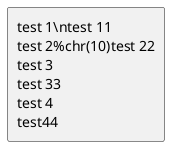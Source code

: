 https://forum.plantuml.net/16928/unicode-inside-sub-diagram-is-not-shown-ok
@startuml
' Adapted from https://forum.plantuml.net/16928/unicode-inside-sub-diagram-is-not-shown-ok
rectangle A [
test 1\ntest 11
test 2%chr(10)test 22
test 3 %chr(10)test 33
test 4 %newline()test44
]
@enduml
